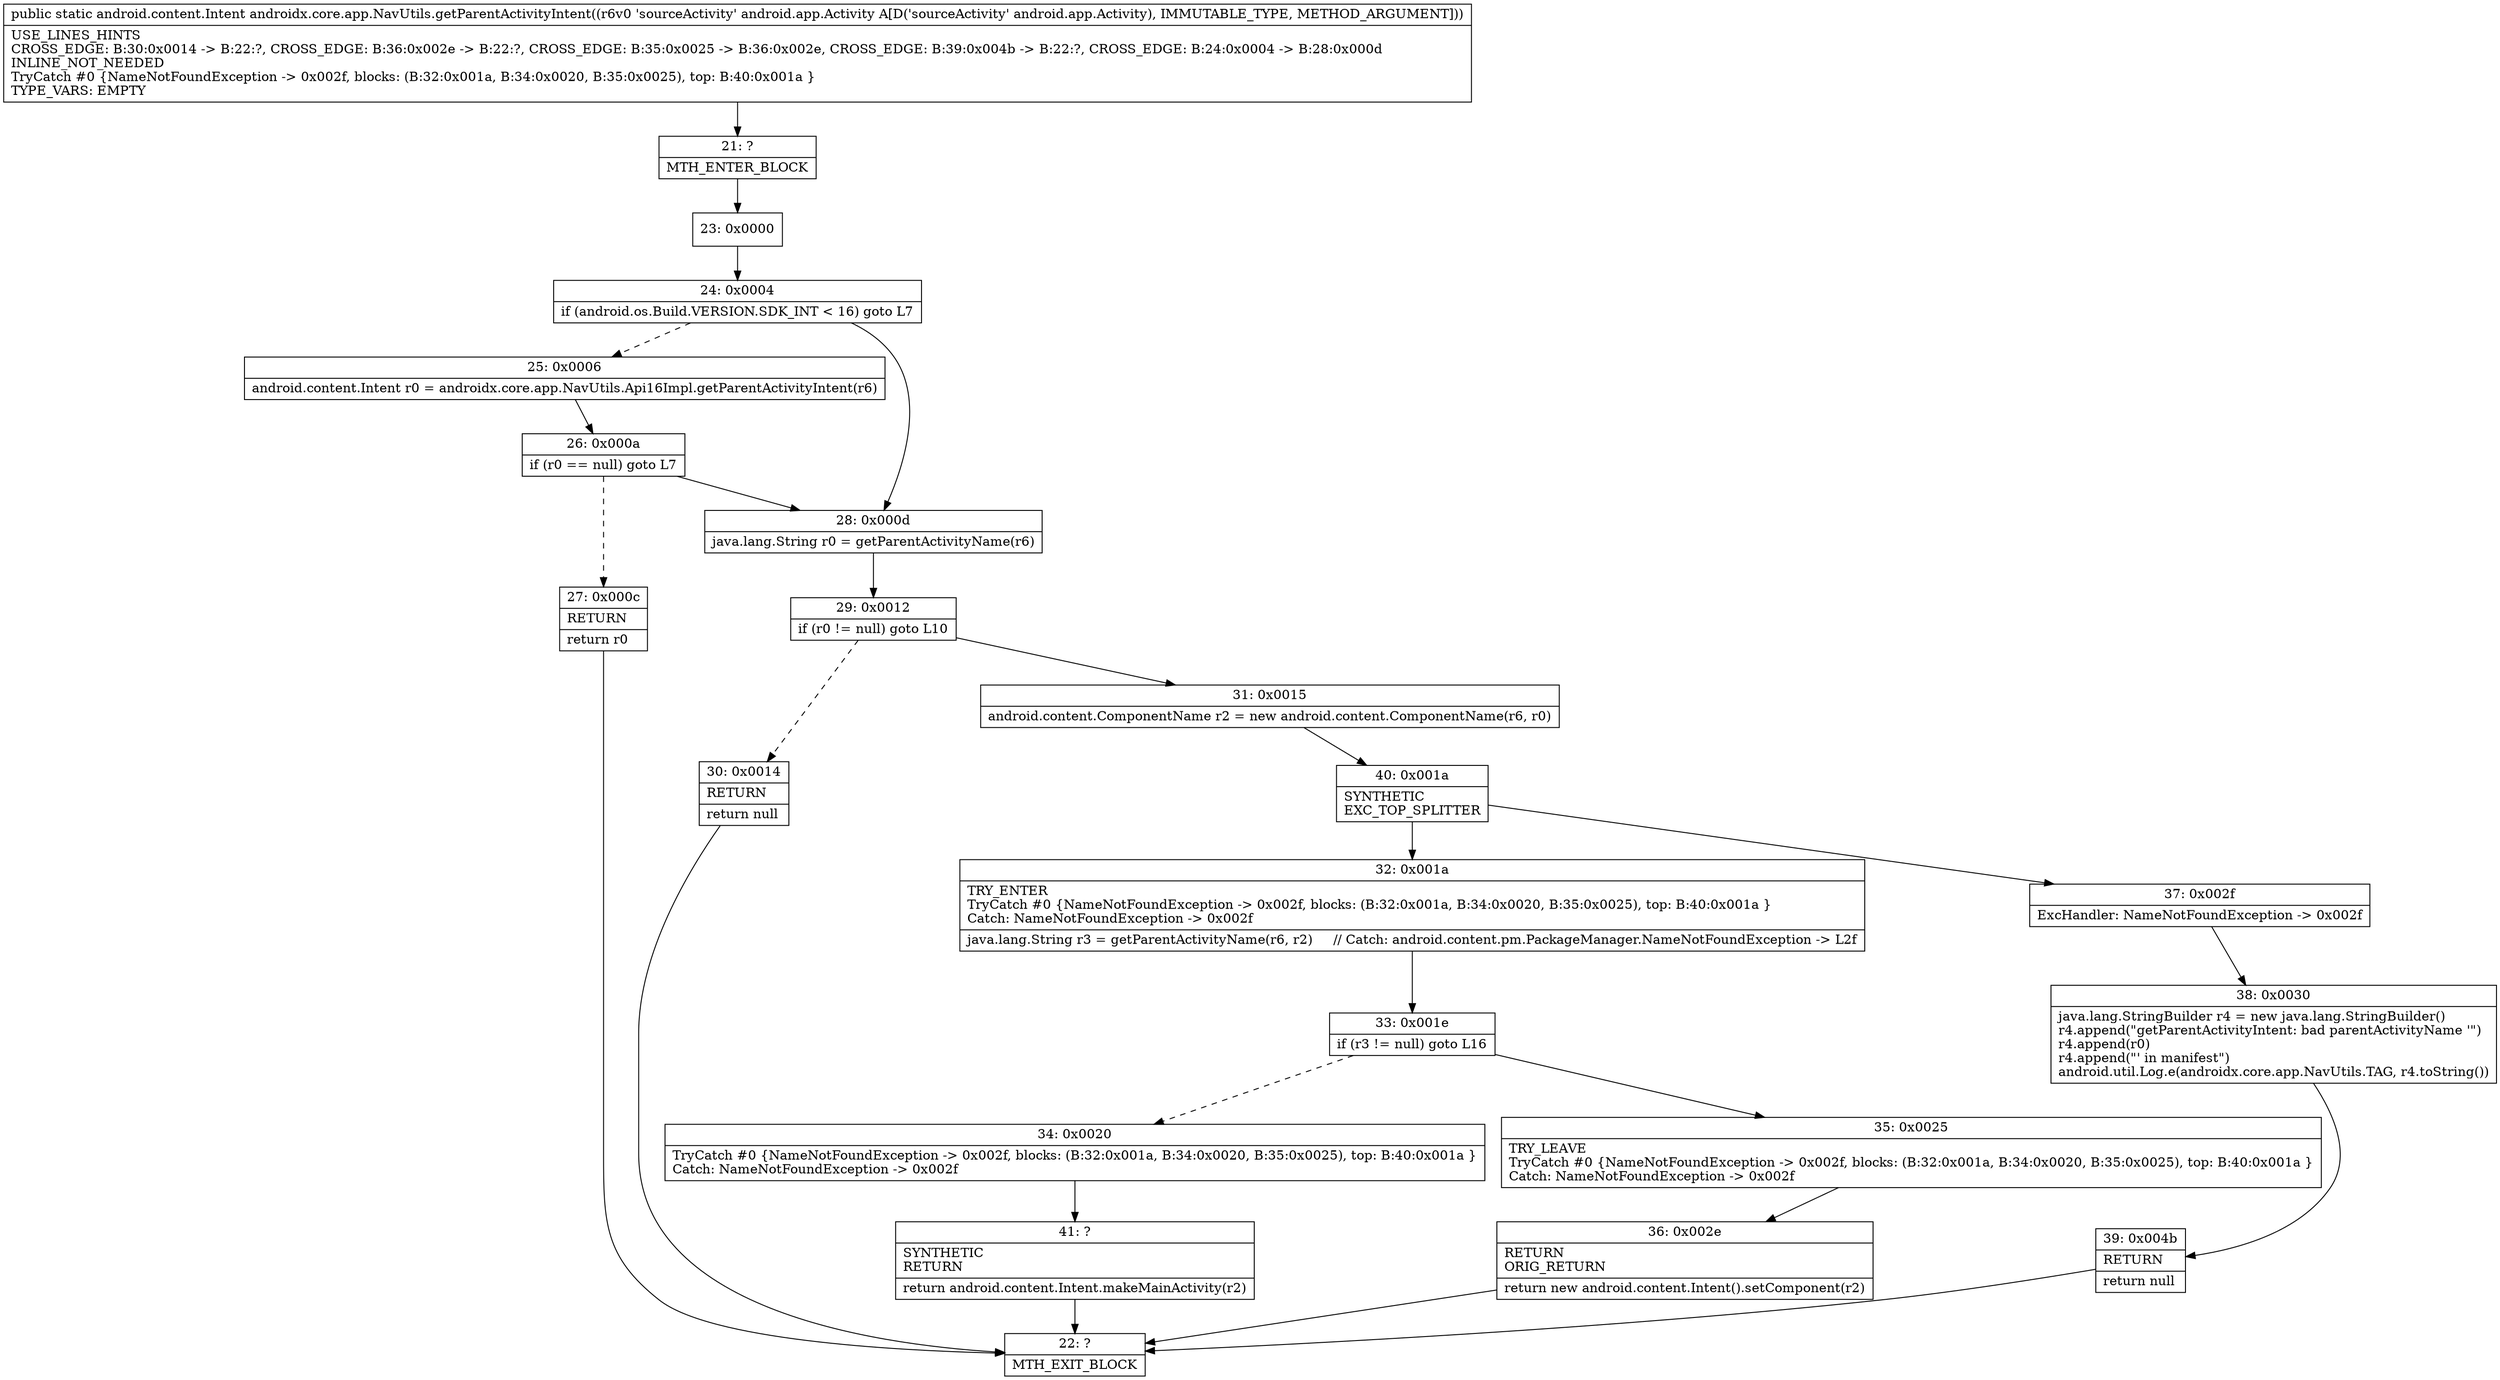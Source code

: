 digraph "CFG forandroidx.core.app.NavUtils.getParentActivityIntent(Landroid\/app\/Activity;)Landroid\/content\/Intent;" {
Node_21 [shape=record,label="{21\:\ ?|MTH_ENTER_BLOCK\l}"];
Node_23 [shape=record,label="{23\:\ 0x0000}"];
Node_24 [shape=record,label="{24\:\ 0x0004|if (android.os.Build.VERSION.SDK_INT \< 16) goto L7\l}"];
Node_25 [shape=record,label="{25\:\ 0x0006|android.content.Intent r0 = androidx.core.app.NavUtils.Api16Impl.getParentActivityIntent(r6)\l}"];
Node_26 [shape=record,label="{26\:\ 0x000a|if (r0 == null) goto L7\l}"];
Node_27 [shape=record,label="{27\:\ 0x000c|RETURN\l|return r0\l}"];
Node_22 [shape=record,label="{22\:\ ?|MTH_EXIT_BLOCK\l}"];
Node_28 [shape=record,label="{28\:\ 0x000d|java.lang.String r0 = getParentActivityName(r6)\l}"];
Node_29 [shape=record,label="{29\:\ 0x0012|if (r0 != null) goto L10\l}"];
Node_30 [shape=record,label="{30\:\ 0x0014|RETURN\l|return null\l}"];
Node_31 [shape=record,label="{31\:\ 0x0015|android.content.ComponentName r2 = new android.content.ComponentName(r6, r0)\l}"];
Node_40 [shape=record,label="{40\:\ 0x001a|SYNTHETIC\lEXC_TOP_SPLITTER\l}"];
Node_32 [shape=record,label="{32\:\ 0x001a|TRY_ENTER\lTryCatch #0 \{NameNotFoundException \-\> 0x002f, blocks: (B:32:0x001a, B:34:0x0020, B:35:0x0025), top: B:40:0x001a \}\lCatch: NameNotFoundException \-\> 0x002f\l|java.lang.String r3 = getParentActivityName(r6, r2)     \/\/ Catch: android.content.pm.PackageManager.NameNotFoundException \-\> L2f\l}"];
Node_33 [shape=record,label="{33\:\ 0x001e|if (r3 != null) goto L16\l}"];
Node_34 [shape=record,label="{34\:\ 0x0020|TryCatch #0 \{NameNotFoundException \-\> 0x002f, blocks: (B:32:0x001a, B:34:0x0020, B:35:0x0025), top: B:40:0x001a \}\lCatch: NameNotFoundException \-\> 0x002f\l}"];
Node_41 [shape=record,label="{41\:\ ?|SYNTHETIC\lRETURN\l|return android.content.Intent.makeMainActivity(r2)\l}"];
Node_35 [shape=record,label="{35\:\ 0x0025|TRY_LEAVE\lTryCatch #0 \{NameNotFoundException \-\> 0x002f, blocks: (B:32:0x001a, B:34:0x0020, B:35:0x0025), top: B:40:0x001a \}\lCatch: NameNotFoundException \-\> 0x002f\l}"];
Node_36 [shape=record,label="{36\:\ 0x002e|RETURN\lORIG_RETURN\l|return new android.content.Intent().setComponent(r2)\l}"];
Node_37 [shape=record,label="{37\:\ 0x002f|ExcHandler: NameNotFoundException \-\> 0x002f\l}"];
Node_38 [shape=record,label="{38\:\ 0x0030|java.lang.StringBuilder r4 = new java.lang.StringBuilder()\lr4.append(\"getParentActivityIntent: bad parentActivityName '\")\lr4.append(r0)\lr4.append(\"' in manifest\")\landroid.util.Log.e(androidx.core.app.NavUtils.TAG, r4.toString())\l}"];
Node_39 [shape=record,label="{39\:\ 0x004b|RETURN\l|return null\l}"];
MethodNode[shape=record,label="{public static android.content.Intent androidx.core.app.NavUtils.getParentActivityIntent((r6v0 'sourceActivity' android.app.Activity A[D('sourceActivity' android.app.Activity), IMMUTABLE_TYPE, METHOD_ARGUMENT]))  | USE_LINES_HINTS\lCROSS_EDGE: B:30:0x0014 \-\> B:22:?, CROSS_EDGE: B:36:0x002e \-\> B:22:?, CROSS_EDGE: B:35:0x0025 \-\> B:36:0x002e, CROSS_EDGE: B:39:0x004b \-\> B:22:?, CROSS_EDGE: B:24:0x0004 \-\> B:28:0x000d\lINLINE_NOT_NEEDED\lTryCatch #0 \{NameNotFoundException \-\> 0x002f, blocks: (B:32:0x001a, B:34:0x0020, B:35:0x0025), top: B:40:0x001a \}\lTYPE_VARS: EMPTY\l}"];
MethodNode -> Node_21;Node_21 -> Node_23;
Node_23 -> Node_24;
Node_24 -> Node_25[style=dashed];
Node_24 -> Node_28;
Node_25 -> Node_26;
Node_26 -> Node_27[style=dashed];
Node_26 -> Node_28;
Node_27 -> Node_22;
Node_28 -> Node_29;
Node_29 -> Node_30[style=dashed];
Node_29 -> Node_31;
Node_30 -> Node_22;
Node_31 -> Node_40;
Node_40 -> Node_32;
Node_40 -> Node_37;
Node_32 -> Node_33;
Node_33 -> Node_34[style=dashed];
Node_33 -> Node_35;
Node_34 -> Node_41;
Node_41 -> Node_22;
Node_35 -> Node_36;
Node_36 -> Node_22;
Node_37 -> Node_38;
Node_38 -> Node_39;
Node_39 -> Node_22;
}

